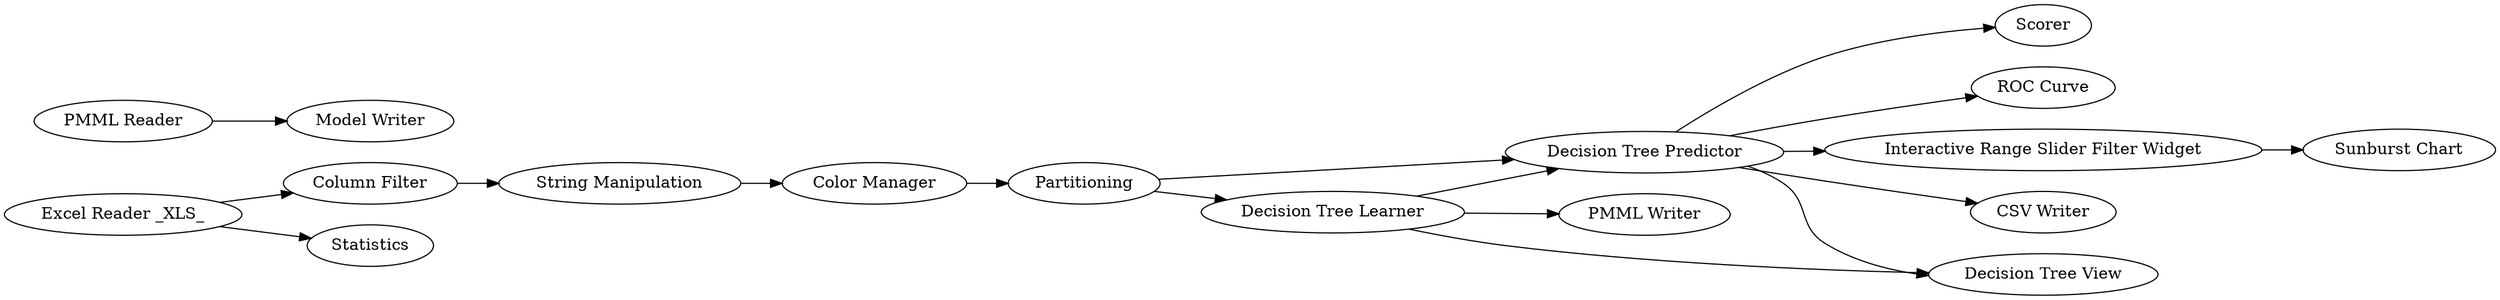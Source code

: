 digraph {
	1 [label="Excel Reader _XLS_"]
	2 [label="Column Filter"]
	3 [label="String Manipulation"]
	4 [label="Color Manager"]
	6 [label="Decision Tree Learner"]
	7 [label="Decision Tree Predictor"]
	8 [label=Scorer]
	9 [label=Partitioning]
	10 [label="PMML Writer"]
	11 [label="PMML Reader"]
	12 [label="ROC Curve"]
	13 [label="Sunburst Chart"]
	14 [label="Interactive Range Slider Filter Widget"]
	15 [label="CSV Writer"]
	16 [label=Statistics]
	17 [label="Model Writer"]
	18 [label="Decision Tree View"]
	1 -> 2
	1 -> 16
	2 -> 3
	3 -> 4
	4 -> 9
	6 -> 7
	6 -> 10
	6 -> 18
	7 -> 15
	7 -> 14
	7 -> 12
	7 -> 8
	7 -> 18
	9 -> 7
	9 -> 6
	11 -> 17
	14 -> 13
	rankdir=LR
}
